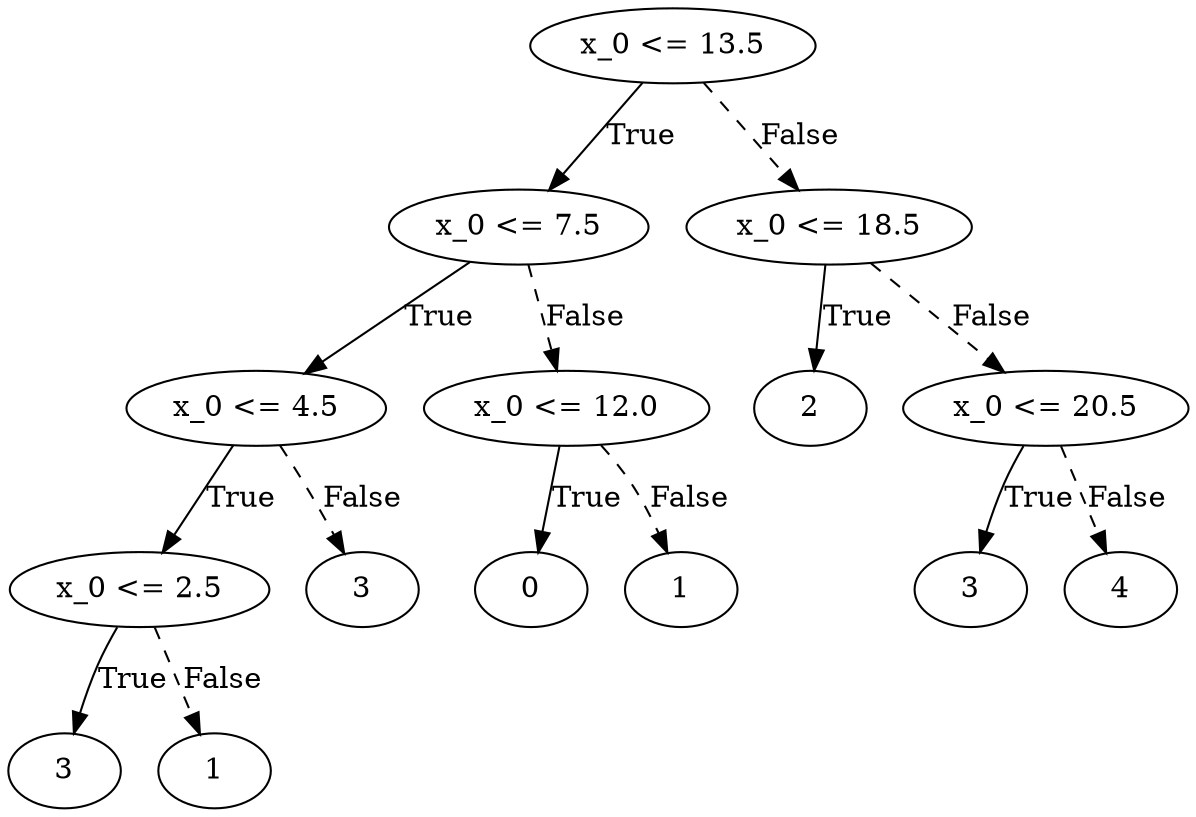 digraph {
0 [label="x_0 <= 13.5"];
1 [label="x_0 <= 7.5"];
2 [label="x_0 <= 4.5"];
3 [label="x_0 <= 2.5"];
4 [label="3"];
3 -> 4 [label="True"];
5 [label="1"];
3 -> 5 [style="dashed", label="False"];
2 -> 3 [label="True"];
6 [label="3"];
2 -> 6 [style="dashed", label="False"];
1 -> 2 [label="True"];
7 [label="x_0 <= 12.0"];
8 [label="0"];
7 -> 8 [label="True"];
9 [label="1"];
7 -> 9 [style="dashed", label="False"];
1 -> 7 [style="dashed", label="False"];
0 -> 1 [label="True"];
10 [label="x_0 <= 18.5"];
11 [label="2"];
10 -> 11 [label="True"];
12 [label="x_0 <= 20.5"];
13 [label="3"];
12 -> 13 [label="True"];
14 [label="4"];
12 -> 14 [style="dashed", label="False"];
10 -> 12 [style="dashed", label="False"];
0 -> 10 [style="dashed", label="False"];

}